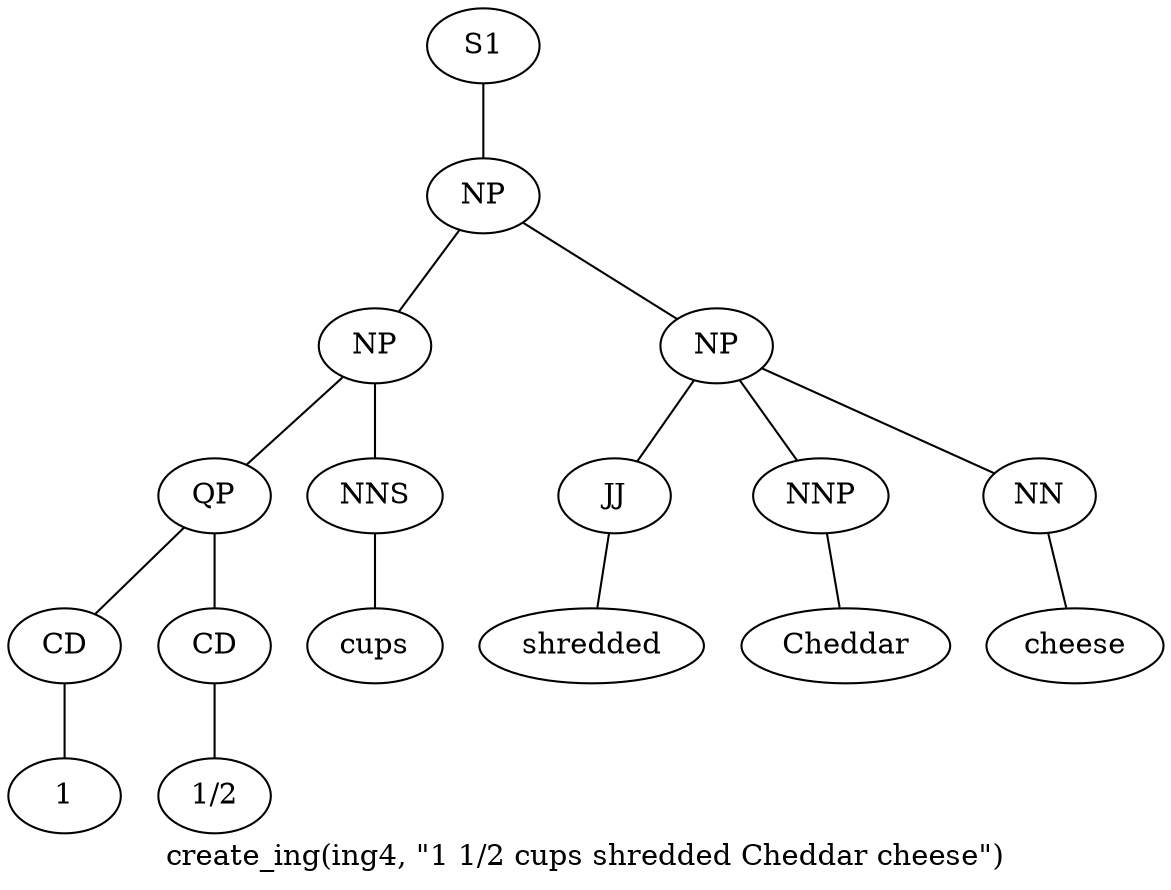 graph SyntaxGraph {
	label = "create_ing(ing4, \"1 1/2 cups shredded Cheddar cheese\")";
	Node0 [label="S1"];
	Node1 [label="NP"];
	Node2 [label="NP"];
	Node3 [label="QP"];
	Node4 [label="CD"];
	Node5 [label="1"];
	Node6 [label="CD"];
	Node7 [label="1/2"];
	Node8 [label="NNS"];
	Node9 [label="cups"];
	Node10 [label="NP"];
	Node11 [label="JJ"];
	Node12 [label="shredded"];
	Node13 [label="NNP"];
	Node14 [label="Cheddar"];
	Node15 [label="NN"];
	Node16 [label="cheese"];

	Node0 -- Node1;
	Node1 -- Node2;
	Node1 -- Node10;
	Node2 -- Node3;
	Node2 -- Node8;
	Node3 -- Node4;
	Node3 -- Node6;
	Node4 -- Node5;
	Node6 -- Node7;
	Node8 -- Node9;
	Node10 -- Node11;
	Node10 -- Node13;
	Node10 -- Node15;
	Node11 -- Node12;
	Node13 -- Node14;
	Node15 -- Node16;
}